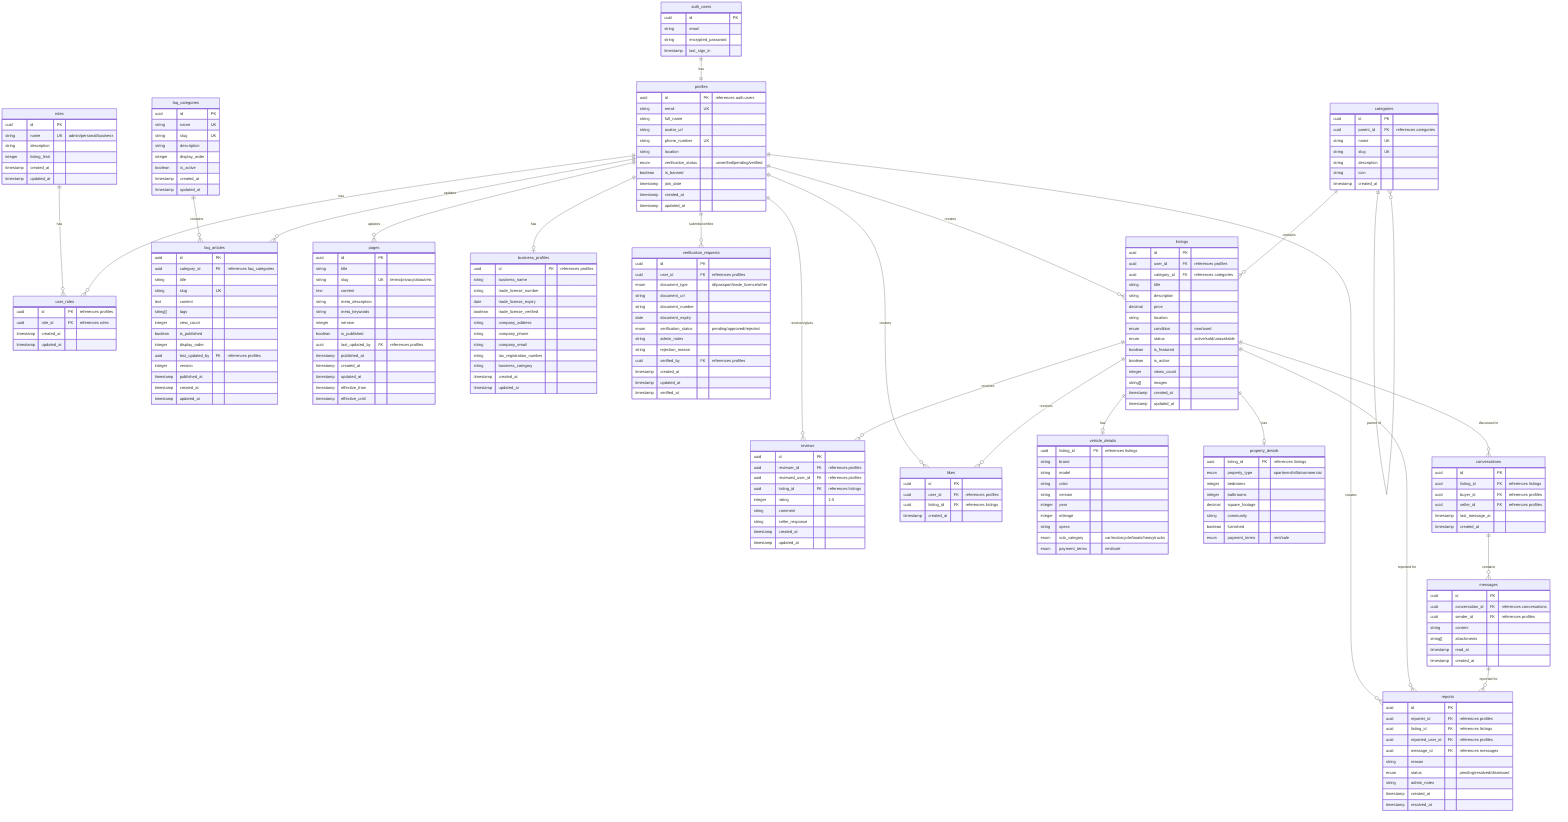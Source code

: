 erDiagram
    auth_users ||--|| profiles : has
    roles ||--o{ user_roles : has
    profiles ||--o{ user_roles : has
    faq_categories ||--o{ faq_articles : contains
    profiles ||--o{ pages : updates
    profiles ||--o{ faq_articles : updates
    profiles ||--o| business_profiles : has
    profiles ||--o{ verification_requests : "submits/verifies"
    profiles ||--o{ listings : creates
    profiles ||--o{ reviews : "receives/gives"
    profiles ||--o{ likes : creates
    profiles ||--o{ reports : creates
    categories ||--o{ listings : contains
    categories ||--o{ categories : "parent of"
    listings ||--o| vehicle_details : has
    listings ||--o| property_details : has
    listings ||--o{ likes : receives
    listings ||--o{ reports : "reported for"
    listings ||--o{ conversations : "discussed in"
    listings ||--o{ reviews : receives
    conversations ||--o{ messages : contains
    messages ||--o{ reports : "reported for"

    auth_users {
        uuid id PK
        string email
        string encrypted_password
        timestamp last_sign_in
    }

    roles {
        uuid id PK
        string name UK "admin/personal/business"
        string description
        integer listing_limit
        timestamp created_at
        timestamp updated_at
    }

    user_roles {
        uuid id PK "references profiles"
        uuid role_id FK "references roles"
        timestamp created_at
        timestamp updated_at
    }

    profiles {
        uuid id PK "references auth.users"
        string email UK
        string full_name
        string avatar_url
        string phone_number UK
        string location
        enum verification_status "unverified/pending/verified"
        boolean is_banned
        timestamp join_date
        timestamp created_at
        timestamp updated_at
    }

    business_profiles {
        uuid id PK "references profiles"
        string business_name
        string trade_license_number
        date trade_license_expiry
        boolean trade_license_verified
        string company_address
        string company_phone
        string company_email
        string tax_registration_number
        string business_category
        timestamp created_at
        timestamp updated_at
    }

    verification_requests {
        uuid id PK
        uuid user_id FK "references profiles"
        enum document_type "id/passport/trade_license/other"
        string document_url
        string document_number
        date document_expiry
        enum verification_status "pending/approved/rejected"
        string admin_notes
        string rejection_reason
        uuid verified_by FK "references profiles"
        timestamp created_at
        timestamp updated_at
        timestamp verified_at
    }

    categories {
        uuid id PK
        uuid parent_id FK "references categories"
        string name UK
        string slug UK
        string description
        string icon
        timestamp created_at
    }

    listings {
        uuid id PK
        uuid user_id FK "references profiles"
        uuid category_id FK "references categories"
        string title
        string description
        decimal price
        string location
        enum condition "new/used"
        enum status "active/sold/unavailable"
        boolean is_featured
        boolean is_active
        integer views_count
        string[] images
        timestamp created_at
        timestamp updated_at
    }

    vehicle_details {
        uuid listing_id PK "references listings"
        string brand
        string model
        string color
        string version
        integer year
        integer mileage
        string specs
        enum sub_category "car/motorcycle/boats/heavytrucks"
        enum payment_terms "rent/sale"
    }

    property_details {
        uuid listing_id PK "references listings"
        enum property_type "apartment/villa/commercial"
        integer bedrooms
        integer bathrooms
        decimal square_footage
        string community
        boolean furnished
        enum payment_terms "rent/sale"
    }

    reviews {
        uuid id PK
        uuid reviewer_id FK "references profiles"
        uuid reviewed_user_id FK "references profiles"
        uuid listing_id FK "references listings"
        integer rating "1-5"
        string comment
        string seller_response
        timestamp created_at
        timestamp updated_at
    }

    likes {
        uuid id PK
        uuid user_id FK "references profiles"
        uuid listing_id FK "references listings"
        timestamp created_at
    }

    conversations {
        uuid id PK
        uuid listing_id FK "references listings"
        uuid buyer_id FK "references profiles"
        uuid seller_id FK "references profiles"
        timestamp last_message_at
        timestamp created_at
    }

    messages {
        uuid id PK
        uuid conversation_id FK "references conversations"
        uuid sender_id FK "references profiles"
        string content
        string[] attachments
        timestamp read_at
        timestamp created_at
    }

    reports {
        uuid id PK
        uuid reporter_id FK "references profiles"
        uuid listing_id FK "references listings"
        uuid reported_user_id FK "references profiles"
        uuid message_id FK "references messages"
        string reason
        enum status "pending/resolved/dismissed"
        string admin_notes
        timestamp created_at
        timestamp resolved_at
    }

    faq_categories {
        uuid id PK
        string name UK
        string slug UK
        string description
        integer display_order
        boolean is_active
        timestamp created_at
        timestamp updated_at
    }

    faq_articles {
        uuid id PK
        uuid category_id FK "references faq_categories"
        string title
        string slug UK
        text content
        string[] tags
        integer view_count
        boolean is_published
        integer display_order
        uuid last_updated_by FK "references profiles"
        integer version
        timestamp published_at
        timestamp created_at
        timestamp updated_at
    }

    pages {
        uuid id PK
        string title
        string slug UK "terms/privacy/about/etc"
        text content
        string meta_description
        string meta_keywords
        integer version
        boolean is_published
        uuid last_updated_by FK "references profiles"
        timestamp published_at
        timestamp created_at
        timestamp updated_at
        timestamp effective_from
        timestamp effective_until
    }